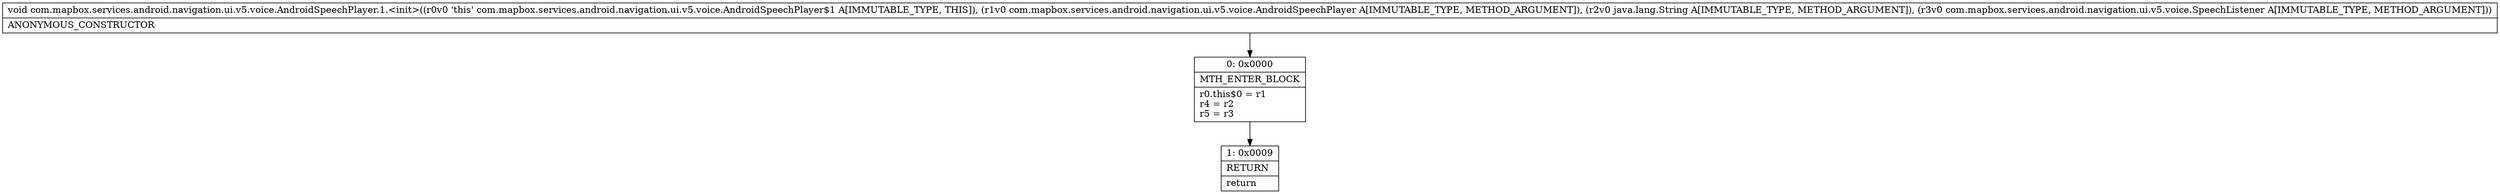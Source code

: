 digraph "CFG forcom.mapbox.services.android.navigation.ui.v5.voice.AndroidSpeechPlayer.1.\<init\>(Lcom\/mapbox\/services\/android\/navigation\/ui\/v5\/voice\/AndroidSpeechPlayer;Ljava\/lang\/String;Lcom\/mapbox\/services\/android\/navigation\/ui\/v5\/voice\/SpeechListener;)V" {
Node_0 [shape=record,label="{0\:\ 0x0000|MTH_ENTER_BLOCK\l|r0.this$0 = r1\lr4 = r2\lr5 = r3\l}"];
Node_1 [shape=record,label="{1\:\ 0x0009|RETURN\l|return\l}"];
MethodNode[shape=record,label="{void com.mapbox.services.android.navigation.ui.v5.voice.AndroidSpeechPlayer.1.\<init\>((r0v0 'this' com.mapbox.services.android.navigation.ui.v5.voice.AndroidSpeechPlayer$1 A[IMMUTABLE_TYPE, THIS]), (r1v0 com.mapbox.services.android.navigation.ui.v5.voice.AndroidSpeechPlayer A[IMMUTABLE_TYPE, METHOD_ARGUMENT]), (r2v0 java.lang.String A[IMMUTABLE_TYPE, METHOD_ARGUMENT]), (r3v0 com.mapbox.services.android.navigation.ui.v5.voice.SpeechListener A[IMMUTABLE_TYPE, METHOD_ARGUMENT]))  | ANONYMOUS_CONSTRUCTOR\l}"];
MethodNode -> Node_0;
Node_0 -> Node_1;
}


